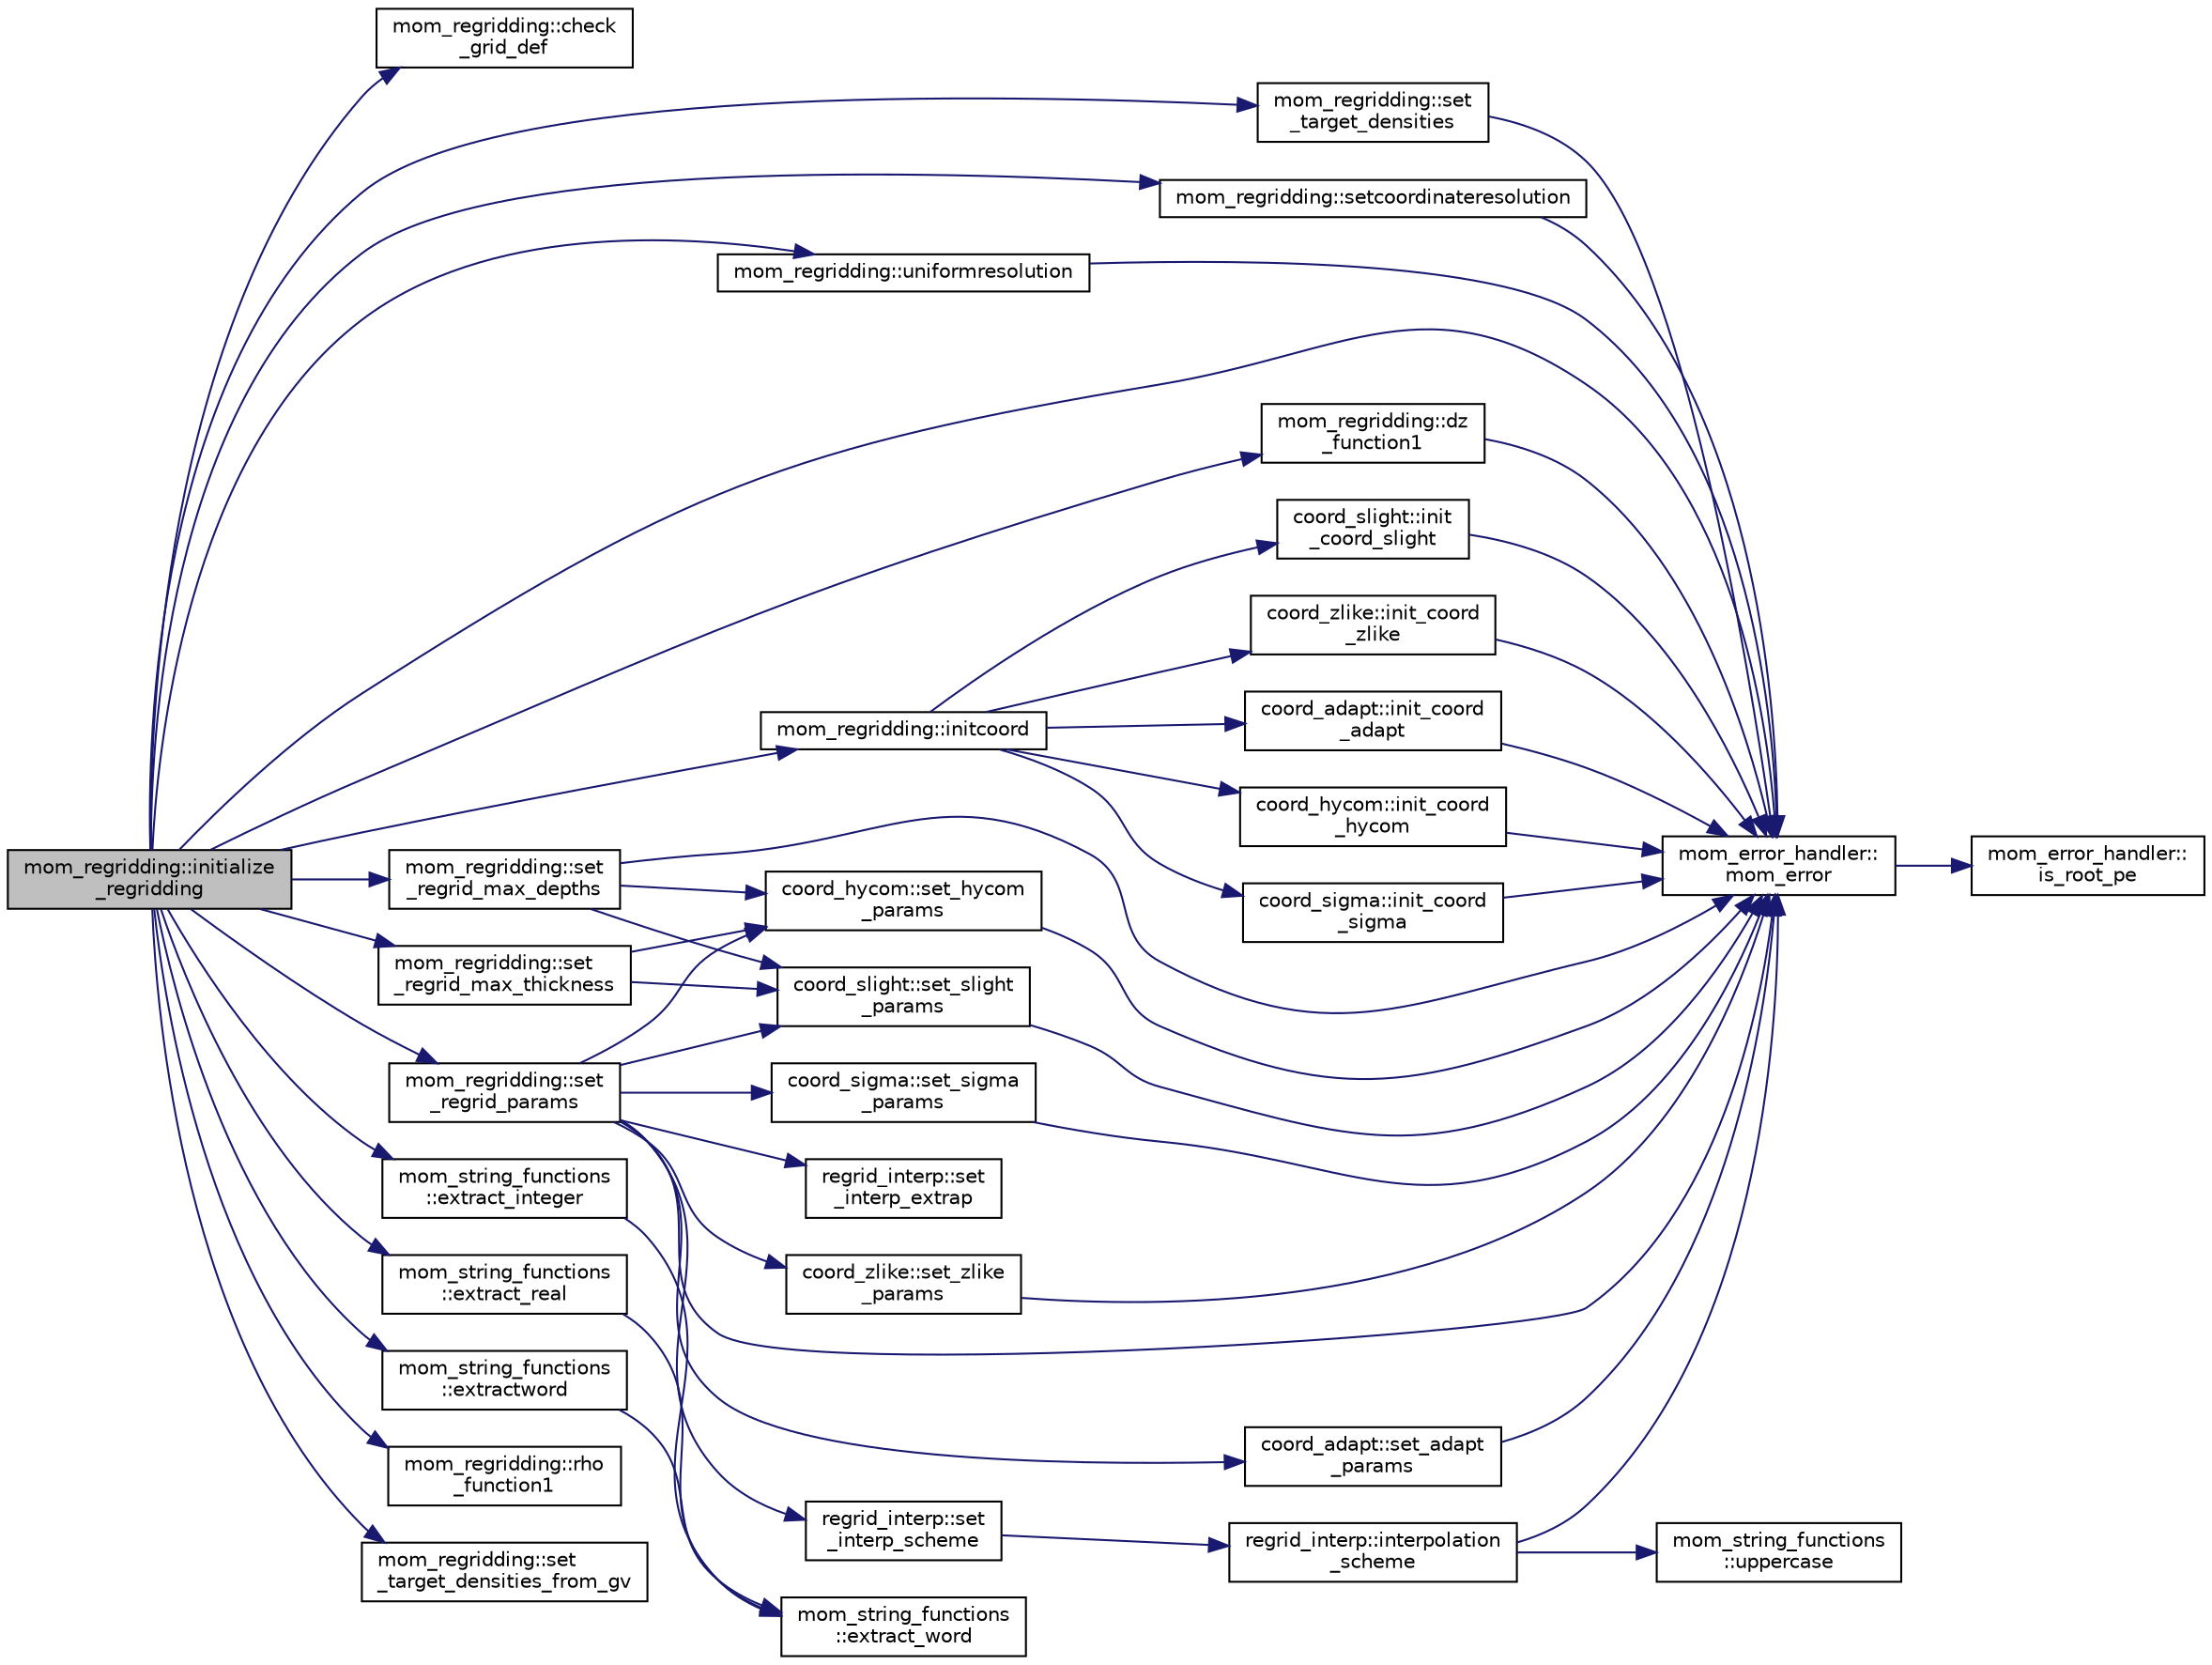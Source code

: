 digraph "mom_regridding::initialize_regridding"
{
 // INTERACTIVE_SVG=YES
 // LATEX_PDF_SIZE
  edge [fontname="Helvetica",fontsize="10",labelfontname="Helvetica",labelfontsize="10"];
  node [fontname="Helvetica",fontsize="10",shape=record];
  rankdir="LR";
  Node1 [label="mom_regridding::initialize\l_regridding",height=0.2,width=0.4,color="black", fillcolor="grey75", style="filled", fontcolor="black",tooltip="Initialization and configures a regridding control structure based on customizable run-time parameter..."];
  Node1 -> Node2 [color="midnightblue",fontsize="10",style="solid",fontname="Helvetica"];
  Node2 [label="mom_regridding::check\l_grid_def",height=0.2,width=0.4,color="black", fillcolor="white", style="filled",URL="$namespacemom__regridding.html#ad4abdb8447ed3f4f769b822a468728b1",tooltip="Do some basic checks on the vertical grid definition file, variable."];
  Node1 -> Node3 [color="midnightblue",fontsize="10",style="solid",fontname="Helvetica"];
  Node3 [label="mom_regridding::dz\l_function1",height=0.2,width=0.4,color="black", fillcolor="white", style="filled",URL="$namespacemom__regridding.html#a2becd8126867cdce125b31e07d13065e",tooltip="Parses a string and generates a dz(:) profile that goes like k**power."];
  Node3 -> Node4 [color="midnightblue",fontsize="10",style="solid",fontname="Helvetica"];
  Node4 [label="mom_error_handler::\lmom_error",height=0.2,width=0.4,color="black", fillcolor="white", style="filled",URL="$namespacemom__error__handler.html#a460cfb79a06c29fc249952c2a3710d67",tooltip="This provides a convenient interface for writing an mpp_error message with run-time filter based on a..."];
  Node4 -> Node5 [color="midnightblue",fontsize="10",style="solid",fontname="Helvetica"];
  Node5 [label="mom_error_handler::\lis_root_pe",height=0.2,width=0.4,color="black", fillcolor="white", style="filled",URL="$namespacemom__error__handler.html#ad5f00a53059c72fe2332d1436c80ca71",tooltip="This returns .true. if the current PE is the root PE."];
  Node1 -> Node6 [color="midnightblue",fontsize="10",style="solid",fontname="Helvetica"];
  Node6 [label="mom_string_functions\l::extract_integer",height=0.2,width=0.4,color="black", fillcolor="white", style="filled",URL="$namespacemom__string__functions.html#aae12046c1401f23bd7e038655e30654e",tooltip="Returns the integer corresponding to the nth word in the argument."];
  Node6 -> Node7 [color="midnightblue",fontsize="10",style="solid",fontname="Helvetica"];
  Node7 [label="mom_string_functions\l::extract_word",height=0.2,width=0.4,color="black", fillcolor="white", style="filled",URL="$namespacemom__string__functions.html#aad76dee92b69dab4488da049fe11cdb8",tooltip="Returns the string corresponding to the nth word in the argument or \"\" if the string is not long enou..."];
  Node1 -> Node8 [color="midnightblue",fontsize="10",style="solid",fontname="Helvetica"];
  Node8 [label="mom_string_functions\l::extract_real",height=0.2,width=0.4,color="black", fillcolor="white", style="filled",URL="$namespacemom__string__functions.html#a2f700337c5cf4e70a48bd0663570484e",tooltip="Returns the real corresponding to the nth word in the argument."];
  Node8 -> Node7 [color="midnightblue",fontsize="10",style="solid",fontname="Helvetica"];
  Node1 -> Node9 [color="midnightblue",fontsize="10",style="solid",fontname="Helvetica"];
  Node9 [label="mom_string_functions\l::extractword",height=0.2,width=0.4,color="black", fillcolor="white", style="filled",URL="$namespacemom__string__functions.html#a7bfdab6bba33230cc94ed625e95022c9",tooltip="Returns the string corresponding to the nth word in the argument or \"\" if the string is not long enou..."];
  Node9 -> Node7 [color="midnightblue",fontsize="10",style="solid",fontname="Helvetica"];
  Node1 -> Node10 [color="midnightblue",fontsize="10",style="solid",fontname="Helvetica"];
  Node10 [label="mom_regridding::initcoord",height=0.2,width=0.4,color="black", fillcolor="white", style="filled",URL="$namespacemom__regridding.html#aa7e60904ce49d1fd66d99dbfb1c0c355",tooltip="Initialize the coordinate resolutions by calling the appropriate initialization routine for the speci..."];
  Node10 -> Node11 [color="midnightblue",fontsize="10",style="solid",fontname="Helvetica"];
  Node11 [label="coord_adapt::init_coord\l_adapt",height=0.2,width=0.4,color="black", fillcolor="white", style="filled",URL="$namespacecoord__adapt.html#a32bbec6c2046de78b785d6f5e53307c5",tooltip="Initialise an adapt_CS with parameters."];
  Node11 -> Node4 [color="midnightblue",fontsize="10",style="solid",fontname="Helvetica"];
  Node10 -> Node12 [color="midnightblue",fontsize="10",style="solid",fontname="Helvetica"];
  Node12 [label="coord_hycom::init_coord\l_hycom",height=0.2,width=0.4,color="black", fillcolor="white", style="filled",URL="$namespacecoord__hycom.html#a061ad214832c7f084fffafbc711c2cc4",tooltip="Initialise a hycom_CS with pointers to parameters."];
  Node12 -> Node4 [color="midnightblue",fontsize="10",style="solid",fontname="Helvetica"];
  Node10 -> Node13 [color="midnightblue",fontsize="10",style="solid",fontname="Helvetica"];
  Node13 [label="coord_sigma::init_coord\l_sigma",height=0.2,width=0.4,color="black", fillcolor="white", style="filled",URL="$namespacecoord__sigma.html#adce9c462a3b61ba3791035534e1d8b2a",tooltip="Initialise a sigma_CS with pointers to parameters."];
  Node13 -> Node4 [color="midnightblue",fontsize="10",style="solid",fontname="Helvetica"];
  Node10 -> Node14 [color="midnightblue",fontsize="10",style="solid",fontname="Helvetica"];
  Node14 [label="coord_slight::init\l_coord_slight",height=0.2,width=0.4,color="black", fillcolor="white", style="filled",URL="$namespacecoord__slight.html#afe3fb682e16b96d441d380635a983040",tooltip="Initialise a slight_CS with pointers to parameters."];
  Node14 -> Node4 [color="midnightblue",fontsize="10",style="solid",fontname="Helvetica"];
  Node10 -> Node15 [color="midnightblue",fontsize="10",style="solid",fontname="Helvetica"];
  Node15 [label="coord_zlike::init_coord\l_zlike",height=0.2,width=0.4,color="black", fillcolor="white", style="filled",URL="$namespacecoord__zlike.html#a873f4fca87825e9bb2e216348634f0a7",tooltip="Initialise a zlike_CS with pointers to parameters."];
  Node15 -> Node4 [color="midnightblue",fontsize="10",style="solid",fontname="Helvetica"];
  Node1 -> Node4 [color="midnightblue",fontsize="10",style="solid",fontname="Helvetica"];
  Node1 -> Node16 [color="midnightblue",fontsize="10",style="solid",fontname="Helvetica"];
  Node16 [label="mom_regridding::rho\l_function1",height=0.2,width=0.4,color="black", fillcolor="white", style="filled",URL="$namespacemom__regridding.html#a64758b08fbd1d2a98d4d7de593fb49be",tooltip="Parses a string and generates a rho_target(:) profile with refined resolution downward and returns th..."];
  Node1 -> Node17 [color="midnightblue",fontsize="10",style="solid",fontname="Helvetica"];
  Node17 [label="mom_regridding::set\l_regrid_max_depths",height=0.2,width=0.4,color="black", fillcolor="white", style="filled",URL="$namespacemom__regridding.html#aac547ec199090852d539c7aefc44dfa7",tooltip="Set maximum interface depths based on a vector of input values."];
  Node17 -> Node4 [color="midnightblue",fontsize="10",style="solid",fontname="Helvetica"];
  Node17 -> Node18 [color="midnightblue",fontsize="10",style="solid",fontname="Helvetica"];
  Node18 [label="coord_hycom::set_hycom\l_params",height=0.2,width=0.4,color="black", fillcolor="white", style="filled",URL="$namespacecoord__hycom.html#af1b6262578c0ae1b48d576c9e43712f4",tooltip="This subroutine can be used to set the parameters for the coord_hycom module."];
  Node18 -> Node4 [color="midnightblue",fontsize="10",style="solid",fontname="Helvetica"];
  Node17 -> Node19 [color="midnightblue",fontsize="10",style="solid",fontname="Helvetica"];
  Node19 [label="coord_slight::set_slight\l_params",height=0.2,width=0.4,color="black", fillcolor="white", style="filled",URL="$namespacecoord__slight.html#a5ffc8589603f020d1d5af03cfd308154",tooltip="This subroutine can be used to set the parameters for the coord_slight module."];
  Node19 -> Node4 [color="midnightblue",fontsize="10",style="solid",fontname="Helvetica"];
  Node1 -> Node20 [color="midnightblue",fontsize="10",style="solid",fontname="Helvetica"];
  Node20 [label="mom_regridding::set\l_regrid_max_thickness",height=0.2,width=0.4,color="black", fillcolor="white", style="filled",URL="$namespacemom__regridding.html#ae91ca3f1376b3c72940268b5d9f87bb4",tooltip="Set maximum layer thicknesses based on a vector of input values."];
  Node20 -> Node18 [color="midnightblue",fontsize="10",style="solid",fontname="Helvetica"];
  Node20 -> Node19 [color="midnightblue",fontsize="10",style="solid",fontname="Helvetica"];
  Node1 -> Node21 [color="midnightblue",fontsize="10",style="solid",fontname="Helvetica"];
  Node21 [label="mom_regridding::set\l_regrid_params",height=0.2,width=0.4,color="black", fillcolor="white", style="filled",URL="$namespacemom__regridding.html#a92ee618890e604fd9730bce53c9d313f",tooltip="Can be used to set any of the parameters for MOM_regridding."];
  Node21 -> Node4 [color="midnightblue",fontsize="10",style="solid",fontname="Helvetica"];
  Node21 -> Node22 [color="midnightblue",fontsize="10",style="solid",fontname="Helvetica"];
  Node22 [label="coord_adapt::set_adapt\l_params",height=0.2,width=0.4,color="black", fillcolor="white", style="filled",URL="$namespacecoord__adapt.html#a35706e0359c3953aac56b160e48b0ef8",tooltip="This subtroutine can be used to set the parameters for coord_adapt module."];
  Node22 -> Node4 [color="midnightblue",fontsize="10",style="solid",fontname="Helvetica"];
  Node21 -> Node18 [color="midnightblue",fontsize="10",style="solid",fontname="Helvetica"];
  Node21 -> Node23 [color="midnightblue",fontsize="10",style="solid",fontname="Helvetica"];
  Node23 [label="regrid_interp::set\l_interp_extrap",height=0.2,width=0.4,color="black", fillcolor="white", style="filled",URL="$namespaceregrid__interp.html#a9ed8b5720d74090e95ca0074240a0d8a",tooltip="Store the boundary_extrapolation value in the interp_CS."];
  Node21 -> Node24 [color="midnightblue",fontsize="10",style="solid",fontname="Helvetica"];
  Node24 [label="regrid_interp::set\l_interp_scheme",height=0.2,width=0.4,color="black", fillcolor="white", style="filled",URL="$namespaceregrid__interp.html#ae77f3027ed51829db5d4ed6dbc744550",tooltip="Store the interpolation_scheme value in the interp_CS based on the input string."];
  Node24 -> Node25 [color="midnightblue",fontsize="10",style="solid",fontname="Helvetica"];
  Node25 [label="regrid_interp::interpolation\l_scheme",height=0.2,width=0.4,color="black", fillcolor="white", style="filled",URL="$namespaceregrid__interp.html#ab4d21d91c26022a3e79268be4fe14d44",tooltip="Numeric value of interpolation_scheme corresponding to scheme name."];
  Node25 -> Node4 [color="midnightblue",fontsize="10",style="solid",fontname="Helvetica"];
  Node25 -> Node26 [color="midnightblue",fontsize="10",style="solid",fontname="Helvetica"];
  Node26 [label="mom_string_functions\l::uppercase",height=0.2,width=0.4,color="black", fillcolor="white", style="filled",URL="$namespacemom__string__functions.html#aca148baf726de2f028b7e7baad3c85d4",tooltip="Return a string in which all uppercase letters have been replaced by their lowercase counterparts."];
  Node21 -> Node27 [color="midnightblue",fontsize="10",style="solid",fontname="Helvetica"];
  Node27 [label="coord_sigma::set_sigma\l_params",height=0.2,width=0.4,color="black", fillcolor="white", style="filled",URL="$namespacecoord__sigma.html#aceccbaf232379cea8182c04130c03f5a",tooltip="This subroutine can be used to set the parameters for the coord_sigma module."];
  Node27 -> Node4 [color="midnightblue",fontsize="10",style="solid",fontname="Helvetica"];
  Node21 -> Node19 [color="midnightblue",fontsize="10",style="solid",fontname="Helvetica"];
  Node21 -> Node28 [color="midnightblue",fontsize="10",style="solid",fontname="Helvetica"];
  Node28 [label="coord_zlike::set_zlike\l_params",height=0.2,width=0.4,color="black", fillcolor="white", style="filled",URL="$namespacecoord__zlike.html#acb2336ed52c2c3ed2509450c61790753",tooltip="Set parameters in the zlike structure."];
  Node28 -> Node4 [color="midnightblue",fontsize="10",style="solid",fontname="Helvetica"];
  Node1 -> Node29 [color="midnightblue",fontsize="10",style="solid",fontname="Helvetica"];
  Node29 [label="mom_regridding::set\l_target_densities",height=0.2,width=0.4,color="black", fillcolor="white", style="filled",URL="$namespacemom__regridding.html#ae7eade38ab8e2adb0797a7191ddebb18",tooltip="Set target densities based on vector of interface values."];
  Node29 -> Node4 [color="midnightblue",fontsize="10",style="solid",fontname="Helvetica"];
  Node1 -> Node30 [color="midnightblue",fontsize="10",style="solid",fontname="Helvetica"];
  Node30 [label="mom_regridding::set\l_target_densities_from_gv",height=0.2,width=0.4,color="black", fillcolor="white", style="filled",URL="$namespacemom__regridding.html#a8d0d0a1095ab370feb260753e1c25ffa",tooltip="Set target densities based on the old Rlay variable."];
  Node1 -> Node31 [color="midnightblue",fontsize="10",style="solid",fontname="Helvetica"];
  Node31 [label="mom_regridding::setcoordinateresolution",height=0.2,width=0.4,color="black", fillcolor="white", style="filled",URL="$namespacemom__regridding.html#a162e9f816bc892550624d781fdddd6ca",tooltip="Set the fixed resolution data."];
  Node31 -> Node4 [color="midnightblue",fontsize="10",style="solid",fontname="Helvetica"];
  Node1 -> Node32 [color="midnightblue",fontsize="10",style="solid",fontname="Helvetica"];
  Node32 [label="mom_regridding::uniformresolution",height=0.2,width=0.4,color="black", fillcolor="white", style="filled",URL="$namespacemom__regridding.html#a8b3b0c1555006f196d9bb1baededd9e6",tooltip="Return a uniform resolution vector in the units of the coordinate."];
  Node32 -> Node4 [color="midnightblue",fontsize="10",style="solid",fontname="Helvetica"];
}
